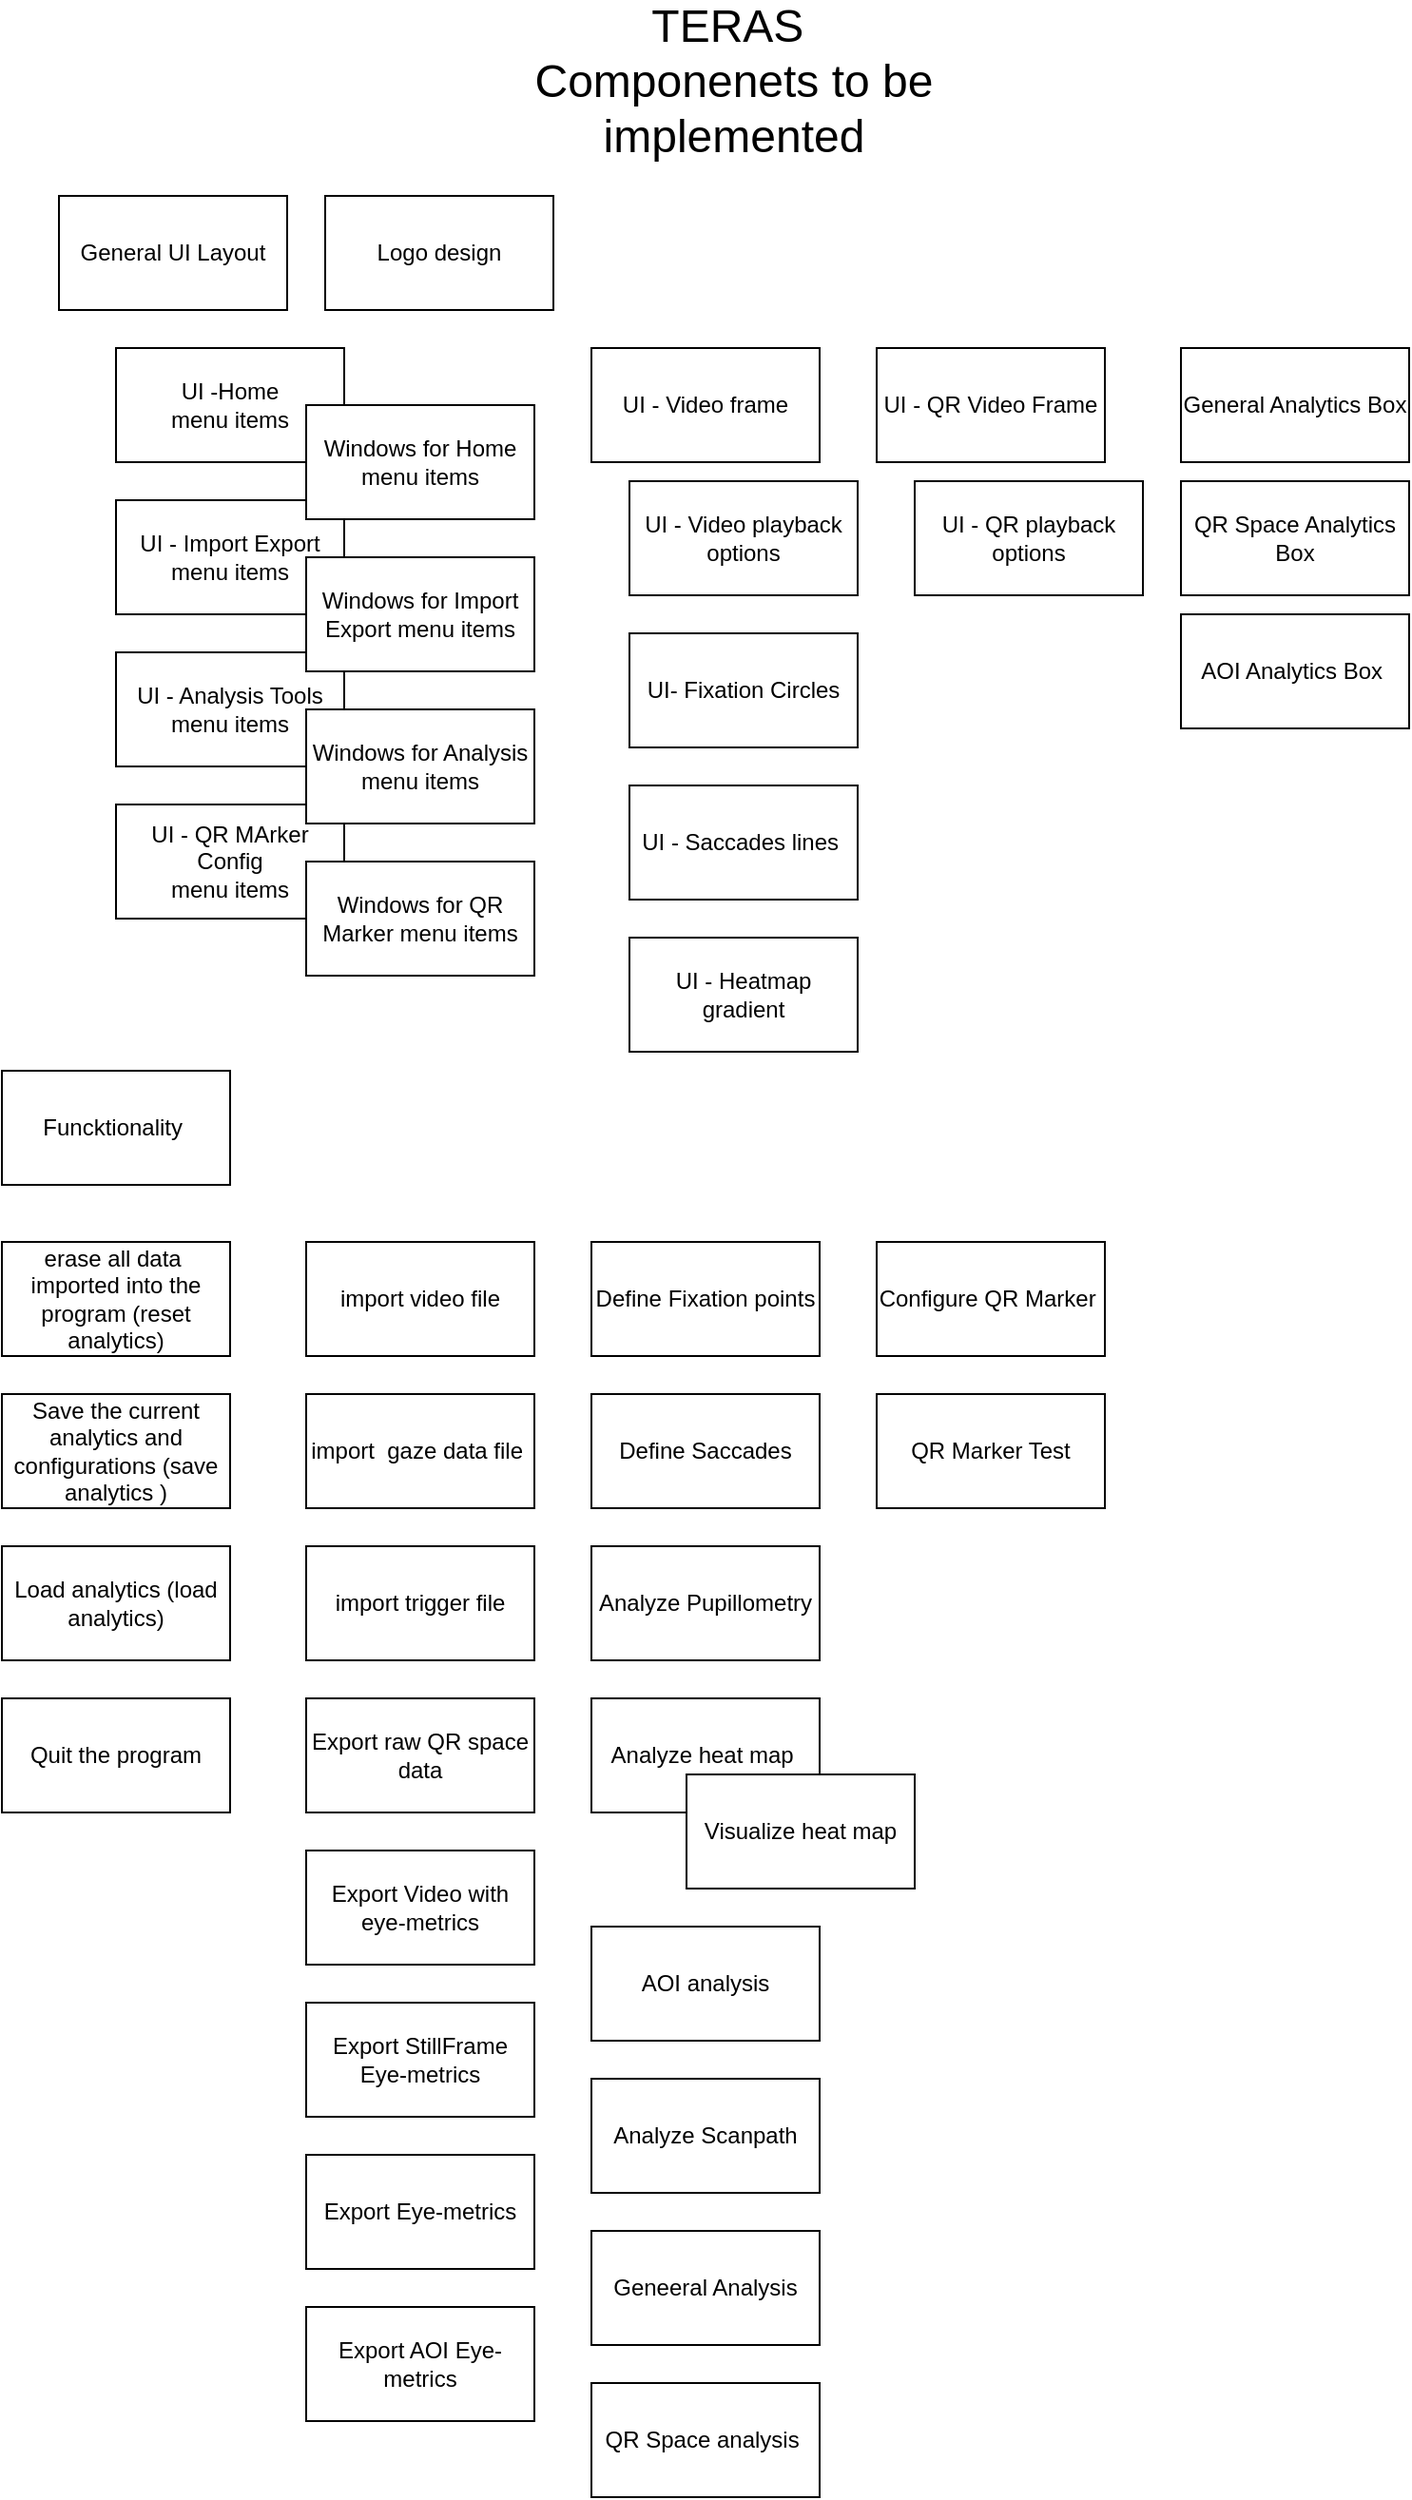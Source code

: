 <mxfile version="21.2.8" type="device">
  <diagram name="Page-1" id="HgFbdBjIhetwYGWqoBpg">
    <mxGraphModel dx="1434" dy="844" grid="1" gridSize="10" guides="1" tooltips="1" connect="1" arrows="1" fold="1" page="1" pageScale="1" pageWidth="850" pageHeight="1100" math="0" shadow="0">
      <root>
        <mxCell id="0" />
        <mxCell id="1" parent="0" />
        <mxCell id="S2c2hNtOZh-3fQHB8HyW-1" value="General UI Layout" style="rounded=0;whiteSpace=wrap;html=1;" vertex="1" parent="1">
          <mxGeometry x="70" y="120" width="120" height="60" as="geometry" />
        </mxCell>
        <mxCell id="S2c2hNtOZh-3fQHB8HyW-2" value="&lt;font style=&quot;font-size: 24px;&quot;&gt;TERAS&amp;nbsp;&lt;br&gt;Componenets to be implemented&lt;/font&gt;" style="text;html=1;strokeColor=none;fillColor=none;align=center;verticalAlign=middle;whiteSpace=wrap;rounded=0;" vertex="1" parent="1">
          <mxGeometry x="280" y="30" width="290" height="60" as="geometry" />
        </mxCell>
        <mxCell id="S2c2hNtOZh-3fQHB8HyW-3" value="UI -Home &lt;br&gt;menu items" style="rounded=0;whiteSpace=wrap;html=1;" vertex="1" parent="1">
          <mxGeometry x="100" y="200" width="120" height="60" as="geometry" />
        </mxCell>
        <mxCell id="S2c2hNtOZh-3fQHB8HyW-4" value="UI - Import Export&lt;br&gt;menu items" style="rounded=0;whiteSpace=wrap;html=1;" vertex="1" parent="1">
          <mxGeometry x="100" y="280" width="120" height="60" as="geometry" />
        </mxCell>
        <mxCell id="S2c2hNtOZh-3fQHB8HyW-5" value="UI - Analysis Tools&lt;br&gt;menu items" style="rounded=0;whiteSpace=wrap;html=1;" vertex="1" parent="1">
          <mxGeometry x="100" y="360" width="120" height="60" as="geometry" />
        </mxCell>
        <mxCell id="S2c2hNtOZh-3fQHB8HyW-6" value="UI - QR MArker Config&lt;br&gt;menu items" style="rounded=0;whiteSpace=wrap;html=1;" vertex="1" parent="1">
          <mxGeometry x="100" y="440" width="120" height="60" as="geometry" />
        </mxCell>
        <mxCell id="S2c2hNtOZh-3fQHB8HyW-7" value="UI - Video frame" style="rounded=0;whiteSpace=wrap;html=1;" vertex="1" parent="1">
          <mxGeometry x="350" y="200" width="120" height="60" as="geometry" />
        </mxCell>
        <mxCell id="S2c2hNtOZh-3fQHB8HyW-8" value="UI - Video playback options" style="rounded=0;whiteSpace=wrap;html=1;" vertex="1" parent="1">
          <mxGeometry x="370" y="270" width="120" height="60" as="geometry" />
        </mxCell>
        <mxCell id="S2c2hNtOZh-3fQHB8HyW-9" value="UI - QR Video Frame" style="rounded=0;whiteSpace=wrap;html=1;" vertex="1" parent="1">
          <mxGeometry x="500" y="200" width="120" height="60" as="geometry" />
        </mxCell>
        <mxCell id="S2c2hNtOZh-3fQHB8HyW-10" value="UI - QR playback options" style="rounded=0;whiteSpace=wrap;html=1;" vertex="1" parent="1">
          <mxGeometry x="520" y="270" width="120" height="60" as="geometry" />
        </mxCell>
        <mxCell id="S2c2hNtOZh-3fQHB8HyW-11" value="Logo design" style="rounded=0;whiteSpace=wrap;html=1;" vertex="1" parent="1">
          <mxGeometry x="210" y="120" width="120" height="60" as="geometry" />
        </mxCell>
        <mxCell id="S2c2hNtOZh-3fQHB8HyW-12" value="General Analytics Box" style="rounded=0;whiteSpace=wrap;html=1;" vertex="1" parent="1">
          <mxGeometry x="660" y="200" width="120" height="60" as="geometry" />
        </mxCell>
        <mxCell id="S2c2hNtOZh-3fQHB8HyW-13" value="QR Space Analytics Box" style="rounded=0;whiteSpace=wrap;html=1;" vertex="1" parent="1">
          <mxGeometry x="660" y="270" width="120" height="60" as="geometry" />
        </mxCell>
        <mxCell id="S2c2hNtOZh-3fQHB8HyW-14" value="AOI Analytics Box&amp;nbsp;" style="rounded=0;whiteSpace=wrap;html=1;" vertex="1" parent="1">
          <mxGeometry x="660" y="340" width="120" height="60" as="geometry" />
        </mxCell>
        <mxCell id="S2c2hNtOZh-3fQHB8HyW-15" value="Windows for Home menu items" style="rounded=0;whiteSpace=wrap;html=1;" vertex="1" parent="1">
          <mxGeometry x="200" y="230" width="120" height="60" as="geometry" />
        </mxCell>
        <mxCell id="S2c2hNtOZh-3fQHB8HyW-16" value="Windows for Import Export menu items" style="rounded=0;whiteSpace=wrap;html=1;" vertex="1" parent="1">
          <mxGeometry x="200" y="310" width="120" height="60" as="geometry" />
        </mxCell>
        <mxCell id="S2c2hNtOZh-3fQHB8HyW-17" value="Windows for Analysis menu items" style="rounded=0;whiteSpace=wrap;html=1;" vertex="1" parent="1">
          <mxGeometry x="200" y="390" width="120" height="60" as="geometry" />
        </mxCell>
        <mxCell id="S2c2hNtOZh-3fQHB8HyW-18" value="Windows for QR Marker menu items" style="rounded=0;whiteSpace=wrap;html=1;" vertex="1" parent="1">
          <mxGeometry x="200" y="470" width="120" height="60" as="geometry" />
        </mxCell>
        <mxCell id="S2c2hNtOZh-3fQHB8HyW-19" value="Funcktionality&amp;nbsp;" style="rounded=0;whiteSpace=wrap;html=1;" vertex="1" parent="1">
          <mxGeometry x="40" y="580" width="120" height="60" as="geometry" />
        </mxCell>
        <mxCell id="S2c2hNtOZh-3fQHB8HyW-21" value="erase all data&amp;nbsp; imported into the program (reset analytics)" style="rounded=0;whiteSpace=wrap;html=1;" vertex="1" parent="1">
          <mxGeometry x="40" y="670" width="120" height="60" as="geometry" />
        </mxCell>
        <mxCell id="S2c2hNtOZh-3fQHB8HyW-22" value="Save the current analytics and configurations (save analytics )" style="rounded=0;whiteSpace=wrap;html=1;" vertex="1" parent="1">
          <mxGeometry x="40" y="750" width="120" height="60" as="geometry" />
        </mxCell>
        <mxCell id="S2c2hNtOZh-3fQHB8HyW-23" value="Load analytics (load analytics)" style="rounded=0;whiteSpace=wrap;html=1;" vertex="1" parent="1">
          <mxGeometry x="40" y="830" width="120" height="60" as="geometry" />
        </mxCell>
        <mxCell id="S2c2hNtOZh-3fQHB8HyW-24" value="Quit the program" style="rounded=0;whiteSpace=wrap;html=1;" vertex="1" parent="1">
          <mxGeometry x="40" y="910" width="120" height="60" as="geometry" />
        </mxCell>
        <mxCell id="S2c2hNtOZh-3fQHB8HyW-25" value="import video file" style="rounded=0;whiteSpace=wrap;html=1;" vertex="1" parent="1">
          <mxGeometry x="200" y="670" width="120" height="60" as="geometry" />
        </mxCell>
        <mxCell id="S2c2hNtOZh-3fQHB8HyW-26" value="import&amp;nbsp; gaze data file&amp;nbsp;" style="rounded=0;whiteSpace=wrap;html=1;" vertex="1" parent="1">
          <mxGeometry x="200" y="750" width="120" height="60" as="geometry" />
        </mxCell>
        <mxCell id="S2c2hNtOZh-3fQHB8HyW-28" value="import trigger file" style="rounded=0;whiteSpace=wrap;html=1;" vertex="1" parent="1">
          <mxGeometry x="200" y="830" width="120" height="60" as="geometry" />
        </mxCell>
        <mxCell id="S2c2hNtOZh-3fQHB8HyW-29" value="Export raw QR space data" style="rounded=0;whiteSpace=wrap;html=1;" vertex="1" parent="1">
          <mxGeometry x="200" y="910" width="120" height="60" as="geometry" />
        </mxCell>
        <mxCell id="S2c2hNtOZh-3fQHB8HyW-30" value="Export Video with eye-metrics" style="rounded=0;whiteSpace=wrap;html=1;" vertex="1" parent="1">
          <mxGeometry x="200" y="990" width="120" height="60" as="geometry" />
        </mxCell>
        <mxCell id="S2c2hNtOZh-3fQHB8HyW-31" value="Export StillFrame Eye-metrics" style="rounded=0;whiteSpace=wrap;html=1;" vertex="1" parent="1">
          <mxGeometry x="200" y="1070" width="120" height="60" as="geometry" />
        </mxCell>
        <mxCell id="S2c2hNtOZh-3fQHB8HyW-32" value="Export Eye-metrics" style="rounded=0;whiteSpace=wrap;html=1;" vertex="1" parent="1">
          <mxGeometry x="200" y="1150" width="120" height="60" as="geometry" />
        </mxCell>
        <mxCell id="S2c2hNtOZh-3fQHB8HyW-33" value="Export AOI Eye-metrics" style="rounded=0;whiteSpace=wrap;html=1;" vertex="1" parent="1">
          <mxGeometry x="200" y="1230" width="120" height="60" as="geometry" />
        </mxCell>
        <mxCell id="S2c2hNtOZh-3fQHB8HyW-34" value="Define Fixation points" style="rounded=0;whiteSpace=wrap;html=1;" vertex="1" parent="1">
          <mxGeometry x="350" y="670" width="120" height="60" as="geometry" />
        </mxCell>
        <mxCell id="S2c2hNtOZh-3fQHB8HyW-35" value="Define Saccades" style="rounded=0;whiteSpace=wrap;html=1;" vertex="1" parent="1">
          <mxGeometry x="350" y="750" width="120" height="60" as="geometry" />
        </mxCell>
        <mxCell id="S2c2hNtOZh-3fQHB8HyW-36" value="Analyze Pupillometry" style="rounded=0;whiteSpace=wrap;html=1;" vertex="1" parent="1">
          <mxGeometry x="350" y="830" width="120" height="60" as="geometry" />
        </mxCell>
        <mxCell id="S2c2hNtOZh-3fQHB8HyW-37" value="Analyze heat map&amp;nbsp;" style="rounded=0;whiteSpace=wrap;html=1;" vertex="1" parent="1">
          <mxGeometry x="350" y="910" width="120" height="60" as="geometry" />
        </mxCell>
        <mxCell id="S2c2hNtOZh-3fQHB8HyW-39" value="Visualize heat map" style="rounded=0;whiteSpace=wrap;html=1;" vertex="1" parent="1">
          <mxGeometry x="400" y="950" width="120" height="60" as="geometry" />
        </mxCell>
        <mxCell id="S2c2hNtOZh-3fQHB8HyW-40" value="AOI analysis" style="rounded=0;whiteSpace=wrap;html=1;" vertex="1" parent="1">
          <mxGeometry x="350" y="1030" width="120" height="60" as="geometry" />
        </mxCell>
        <mxCell id="S2c2hNtOZh-3fQHB8HyW-41" value="Analyze Scanpath" style="rounded=0;whiteSpace=wrap;html=1;" vertex="1" parent="1">
          <mxGeometry x="350" y="1110" width="120" height="60" as="geometry" />
        </mxCell>
        <mxCell id="S2c2hNtOZh-3fQHB8HyW-42" value="Configure QR Marker&amp;nbsp;" style="rounded=0;whiteSpace=wrap;html=1;" vertex="1" parent="1">
          <mxGeometry x="500" y="670" width="120" height="60" as="geometry" />
        </mxCell>
        <mxCell id="S2c2hNtOZh-3fQHB8HyW-43" value="QR Marker Test" style="rounded=0;whiteSpace=wrap;html=1;" vertex="1" parent="1">
          <mxGeometry x="500" y="750" width="120" height="60" as="geometry" />
        </mxCell>
        <mxCell id="S2c2hNtOZh-3fQHB8HyW-44" value="Geneeral Analysis" style="rounded=0;whiteSpace=wrap;html=1;" vertex="1" parent="1">
          <mxGeometry x="350" y="1190" width="120" height="60" as="geometry" />
        </mxCell>
        <mxCell id="S2c2hNtOZh-3fQHB8HyW-45" value="QR Space analysis&amp;nbsp;" style="rounded=0;whiteSpace=wrap;html=1;" vertex="1" parent="1">
          <mxGeometry x="350" y="1270" width="120" height="60" as="geometry" />
        </mxCell>
        <mxCell id="S2c2hNtOZh-3fQHB8HyW-46" value="UI- Fixation Circles" style="rounded=0;whiteSpace=wrap;html=1;" vertex="1" parent="1">
          <mxGeometry x="370" y="350" width="120" height="60" as="geometry" />
        </mxCell>
        <mxCell id="S2c2hNtOZh-3fQHB8HyW-47" value="UI - Saccades lines&amp;nbsp;" style="rounded=0;whiteSpace=wrap;html=1;" vertex="1" parent="1">
          <mxGeometry x="370" y="430" width="120" height="60" as="geometry" />
        </mxCell>
        <mxCell id="S2c2hNtOZh-3fQHB8HyW-48" value="UI - Heatmap gradient" style="rounded=0;whiteSpace=wrap;html=1;" vertex="1" parent="1">
          <mxGeometry x="370" y="510" width="120" height="60" as="geometry" />
        </mxCell>
      </root>
    </mxGraphModel>
  </diagram>
</mxfile>
